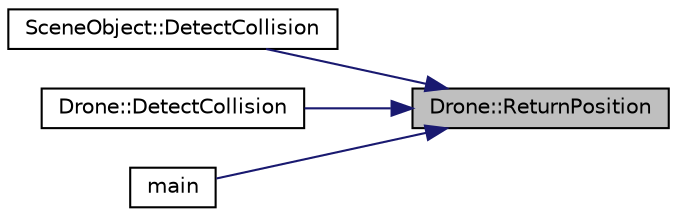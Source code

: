 digraph "Drone::ReturnPosition"
{
 // LATEX_PDF_SIZE
  edge [fontname="Helvetica",fontsize="10",labelfontname="Helvetica",labelfontsize="10"];
  node [fontname="Helvetica",fontsize="10",shape=record];
  rankdir="RL";
  Node1 [label="Drone::ReturnPosition",height=0.2,width=0.4,color="black", fillcolor="grey75", style="filled", fontcolor="black",tooltip="Wyświetl pozycję drona w globalnym układzie współrzędnych."];
  Node1 -> Node2 [dir="back",color="midnightblue",fontsize="10",style="solid",fontname="Helvetica"];
  Node2 [label="SceneObject::DetectCollision",height=0.2,width=0.4,color="black", fillcolor="white", style="filled",URL="$class_scene_object.html#a3e38e75ba2a3c361b0bc646014e83f26",tooltip="Sprawdź, czy dron koliduje z danym obiektem sceny."];
  Node1 -> Node3 [dir="back",color="midnightblue",fontsize="10",style="solid",fontname="Helvetica"];
  Node3 [label="Drone::DetectCollision",height=0.2,width=0.4,color="black", fillcolor="white", style="filled",URL="$class_drone.html#aa684493917ade1432ff424746afbb3b0",tooltip="Detekcja kolizji pomiędzy dwoma dronami."];
  Node1 -> Node4 [dir="back",color="midnightblue",fontsize="10",style="solid",fontname="Helvetica"];
  Node4 [label="main",height=0.2,width=0.4,color="black", fillcolor="white", style="filled",URL="$app_2main_8cpp.html#ae66f6b31b5ad750f1fe042a706a4e3d4",tooltip=" "];
}
